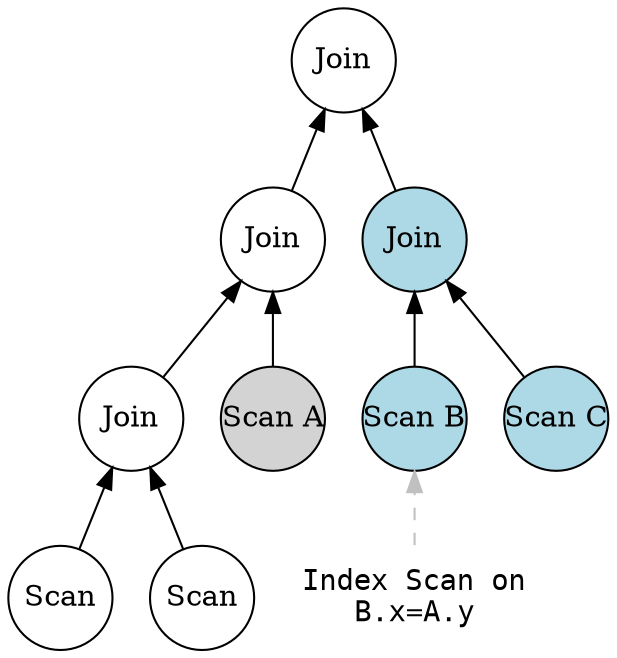 digraph G {
    graph [splines=line];
    rankdir=BT;
    node [shape=circle, fixedsize=true, width=0.7, height=0.7];

    root [label="Join"];

    // Left subtree
    leftTreeJoin1 [label="Join"];
    leftTreeJoin2 [label="Join"];
    leftTreeScan1 [label="Scan"];
    leftTreeScanA [label="Scan A", style=filled];
    leftTreeScan2 [label="Scan"];

    leftTreeJoin1 -> root;
    leftTreeJoin2 -> leftTreeJoin1;
    leftTreeScanA -> leftTreeJoin1;
    leftTreeScan1 -> leftTreeJoin2;
    leftTreeScan2 -> leftTreeJoin2;


    // Right subtree
    rightTreeJoin -> root;
    rightTreeScanB -> rightTreeJoin;
    rightTreeScanC -> rightTreeJoin;

    rightTreeJoin [label="Join", style=filled, fillcolor=lightblue];
    rightTreeScanB [label="Scan B", style=filled, fillcolor=lightblue];
    rightTreeScanC [label="Scan C", style=filled, fillcolor=lightblue];

    // Add an invisible node for the label and connect it to rightTreeJoin
    label_node [label="Index Scan on\nB.x=A.y", shape=none, fontname="Courier"];

    // label_node under rightTreeScanB
    label_node -> rightTreeScanB [style=dashed,color=gray];
}
